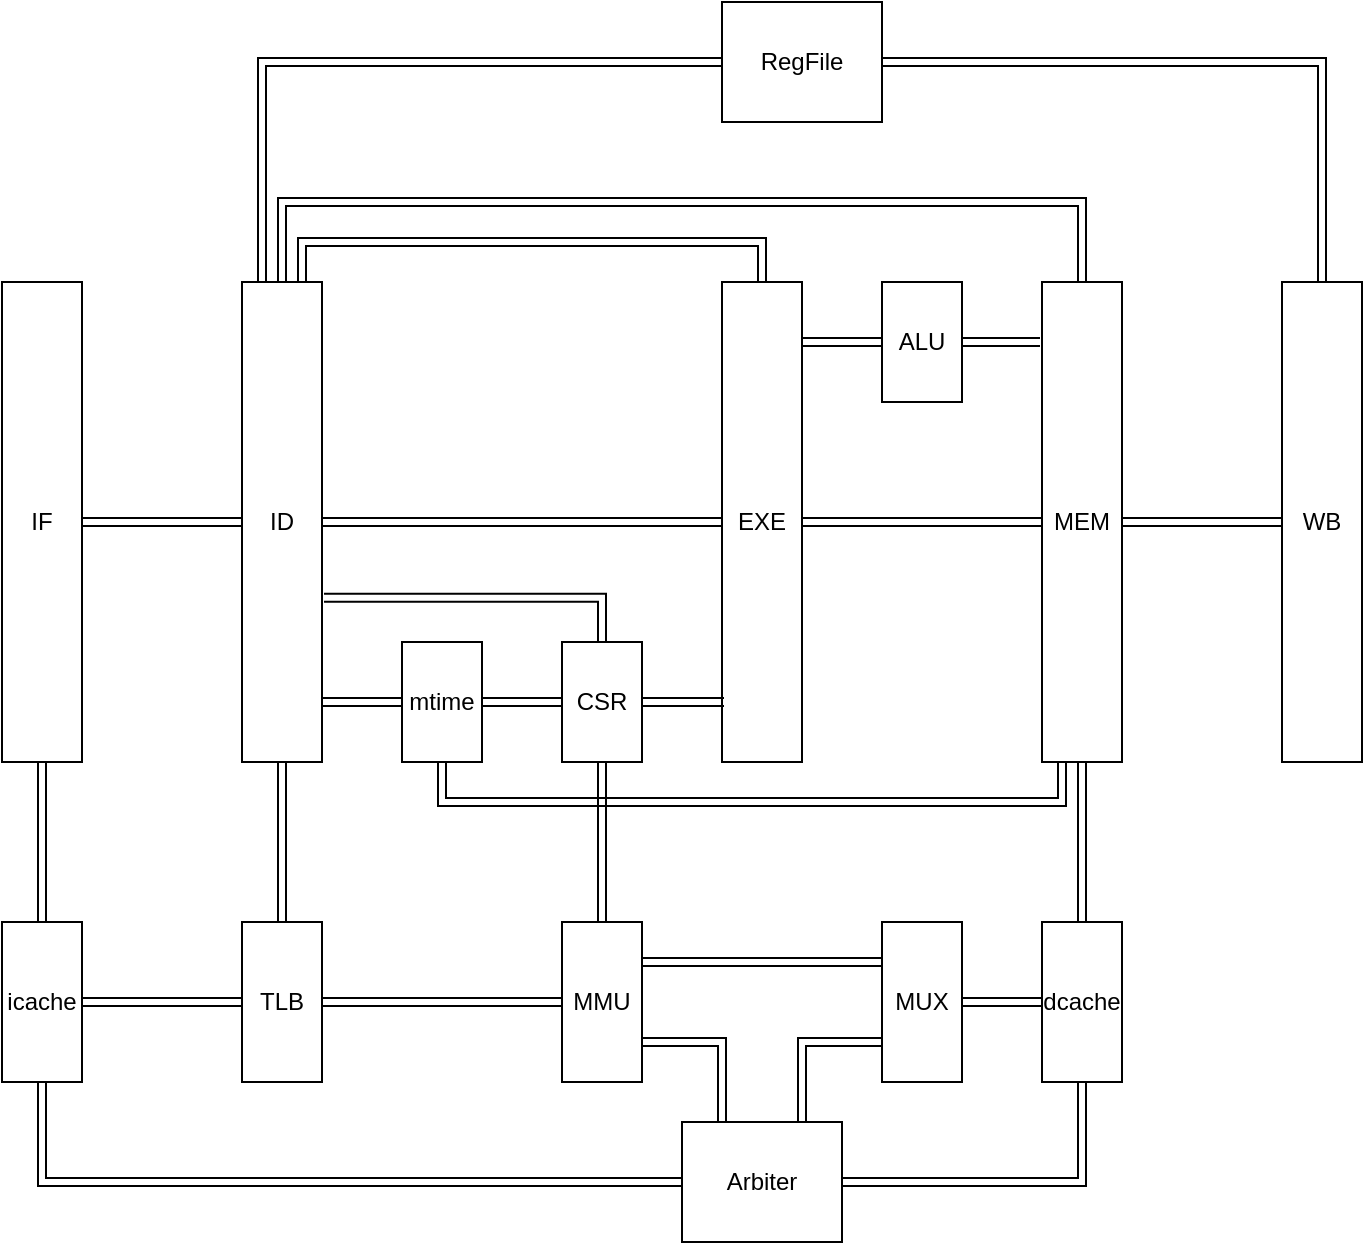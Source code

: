 <mxfile version="25.0.3">
  <diagram name="第 1 页" id="kZ_lGCDBvrPTmg1hUS8k">
    <mxGraphModel dx="1290" dy="530" grid="1" gridSize="10" guides="1" tooltips="1" connect="1" arrows="1" fold="1" page="1" pageScale="1" pageWidth="827" pageHeight="1169" math="0" shadow="0">
      <root>
        <mxCell id="0" />
        <mxCell id="1" parent="0" />
        <mxCell id="HDg64Gftz8jR9vgpQ7oH-32" style="edgeStyle=orthogonalEdgeStyle;rounded=0;orthogonalLoop=1;jettySize=auto;html=1;exitX=0.5;exitY=1;exitDx=0;exitDy=0;shape=link;" edge="1" parent="1" source="HDg64Gftz8jR9vgpQ7oH-1" target="HDg64Gftz8jR9vgpQ7oH-12">
          <mxGeometry relative="1" as="geometry" />
        </mxCell>
        <mxCell id="HDg64Gftz8jR9vgpQ7oH-44" style="edgeStyle=orthogonalEdgeStyle;rounded=0;orthogonalLoop=1;jettySize=auto;html=1;exitX=1;exitY=0.5;exitDx=0;exitDy=0;shape=link;" edge="1" parent="1" source="HDg64Gftz8jR9vgpQ7oH-1" target="HDg64Gftz8jR9vgpQ7oH-5">
          <mxGeometry relative="1" as="geometry" />
        </mxCell>
        <mxCell id="HDg64Gftz8jR9vgpQ7oH-1" value="ID" style="rounded=0;whiteSpace=wrap;html=1;" vertex="1" parent="1">
          <mxGeometry x="200" y="160" width="40" height="240" as="geometry" />
        </mxCell>
        <mxCell id="HDg64Gftz8jR9vgpQ7oH-31" style="edgeStyle=orthogonalEdgeStyle;rounded=0;orthogonalLoop=1;jettySize=auto;html=1;exitX=0.5;exitY=1;exitDx=0;exitDy=0;shape=link;" edge="1" parent="1" source="HDg64Gftz8jR9vgpQ7oH-4" target="HDg64Gftz8jR9vgpQ7oH-8">
          <mxGeometry relative="1" as="geometry" />
        </mxCell>
        <mxCell id="HDg64Gftz8jR9vgpQ7oH-43" style="edgeStyle=orthogonalEdgeStyle;rounded=0;orthogonalLoop=1;jettySize=auto;html=1;exitX=1;exitY=0.5;exitDx=0;exitDy=0;entryX=0;entryY=0.5;entryDx=0;entryDy=0;shape=link;" edge="1" parent="1" source="HDg64Gftz8jR9vgpQ7oH-4" target="HDg64Gftz8jR9vgpQ7oH-1">
          <mxGeometry relative="1" as="geometry" />
        </mxCell>
        <mxCell id="HDg64Gftz8jR9vgpQ7oH-4" value="IF" style="rounded=0;whiteSpace=wrap;html=1;" vertex="1" parent="1">
          <mxGeometry x="80" y="160" width="40" height="240" as="geometry" />
        </mxCell>
        <mxCell id="HDg64Gftz8jR9vgpQ7oH-45" style="edgeStyle=orthogonalEdgeStyle;rounded=0;orthogonalLoop=1;jettySize=auto;html=1;exitX=1;exitY=0.5;exitDx=0;exitDy=0;entryX=0;entryY=0.5;entryDx=0;entryDy=0;shape=link;" edge="1" parent="1" source="HDg64Gftz8jR9vgpQ7oH-5" target="HDg64Gftz8jR9vgpQ7oH-6">
          <mxGeometry relative="1" as="geometry" />
        </mxCell>
        <mxCell id="HDg64Gftz8jR9vgpQ7oH-55" style="edgeStyle=orthogonalEdgeStyle;rounded=0;orthogonalLoop=1;jettySize=auto;html=1;exitX=0.5;exitY=0;exitDx=0;exitDy=0;entryX=0.75;entryY=0;entryDx=0;entryDy=0;shape=link;" edge="1" parent="1" source="HDg64Gftz8jR9vgpQ7oH-5" target="HDg64Gftz8jR9vgpQ7oH-1">
          <mxGeometry relative="1" as="geometry" />
        </mxCell>
        <mxCell id="HDg64Gftz8jR9vgpQ7oH-5" value="EXE" style="rounded=0;whiteSpace=wrap;html=1;" vertex="1" parent="1">
          <mxGeometry x="440" y="160" width="40" height="240" as="geometry" />
        </mxCell>
        <mxCell id="HDg64Gftz8jR9vgpQ7oH-33" style="edgeStyle=orthogonalEdgeStyle;rounded=0;orthogonalLoop=1;jettySize=auto;html=1;exitX=0.5;exitY=1;exitDx=0;exitDy=0;entryX=0.5;entryY=0;entryDx=0;entryDy=0;shape=link;" edge="1" parent="1" source="HDg64Gftz8jR9vgpQ7oH-6" target="HDg64Gftz8jR9vgpQ7oH-13">
          <mxGeometry relative="1" as="geometry" />
        </mxCell>
        <mxCell id="HDg64Gftz8jR9vgpQ7oH-46" style="edgeStyle=orthogonalEdgeStyle;rounded=0;orthogonalLoop=1;jettySize=auto;html=1;exitX=1;exitY=0.5;exitDx=0;exitDy=0;entryX=0;entryY=0.5;entryDx=0;entryDy=0;shape=link;" edge="1" parent="1" source="HDg64Gftz8jR9vgpQ7oH-6" target="HDg64Gftz8jR9vgpQ7oH-7">
          <mxGeometry relative="1" as="geometry" />
        </mxCell>
        <mxCell id="HDg64Gftz8jR9vgpQ7oH-56" style="edgeStyle=orthogonalEdgeStyle;rounded=0;orthogonalLoop=1;jettySize=auto;html=1;exitX=0.5;exitY=0;exitDx=0;exitDy=0;entryX=0.5;entryY=0;entryDx=0;entryDy=0;shape=link;" edge="1" parent="1" source="HDg64Gftz8jR9vgpQ7oH-6" target="HDg64Gftz8jR9vgpQ7oH-1">
          <mxGeometry relative="1" as="geometry">
            <Array as="points">
              <mxPoint x="620" y="120" />
              <mxPoint x="220" y="120" />
            </Array>
          </mxGeometry>
        </mxCell>
        <mxCell id="HDg64Gftz8jR9vgpQ7oH-6" value="MEM" style="rounded=0;whiteSpace=wrap;html=1;" vertex="1" parent="1">
          <mxGeometry x="600" y="160" width="40" height="240" as="geometry" />
        </mxCell>
        <mxCell id="HDg64Gftz8jR9vgpQ7oH-57" style="edgeStyle=orthogonalEdgeStyle;rounded=0;orthogonalLoop=1;jettySize=auto;html=1;exitX=0.5;exitY=0;exitDx=0;exitDy=0;entryX=1;entryY=0.5;entryDx=0;entryDy=0;shape=link;" edge="1" parent="1" source="HDg64Gftz8jR9vgpQ7oH-7" target="HDg64Gftz8jR9vgpQ7oH-11">
          <mxGeometry relative="1" as="geometry" />
        </mxCell>
        <mxCell id="HDg64Gftz8jR9vgpQ7oH-7" value="WB" style="rounded=0;whiteSpace=wrap;html=1;" vertex="1" parent="1">
          <mxGeometry x="720" y="160" width="40" height="240" as="geometry" />
        </mxCell>
        <mxCell id="HDg64Gftz8jR9vgpQ7oH-23" style="edgeStyle=orthogonalEdgeStyle;rounded=0;orthogonalLoop=1;jettySize=auto;html=1;exitX=1;exitY=0.5;exitDx=0;exitDy=0;entryX=0;entryY=0.5;entryDx=0;entryDy=0;shape=link;" edge="1" parent="1" source="HDg64Gftz8jR9vgpQ7oH-8" target="HDg64Gftz8jR9vgpQ7oH-12">
          <mxGeometry relative="1" as="geometry" />
        </mxCell>
        <mxCell id="HDg64Gftz8jR9vgpQ7oH-25" style="edgeStyle=orthogonalEdgeStyle;rounded=0;orthogonalLoop=1;jettySize=auto;html=1;exitX=0.5;exitY=1;exitDx=0;exitDy=0;entryX=0;entryY=0.5;entryDx=0;entryDy=0;shape=link;" edge="1" parent="1" source="HDg64Gftz8jR9vgpQ7oH-8" target="HDg64Gftz8jR9vgpQ7oH-18">
          <mxGeometry relative="1" as="geometry" />
        </mxCell>
        <mxCell id="HDg64Gftz8jR9vgpQ7oH-8" value="icache" style="rounded=0;whiteSpace=wrap;html=1;" vertex="1" parent="1">
          <mxGeometry x="80" y="480" width="40" height="80" as="geometry" />
        </mxCell>
        <mxCell id="HDg64Gftz8jR9vgpQ7oH-35" style="edgeStyle=orthogonalEdgeStyle;rounded=0;orthogonalLoop=1;jettySize=auto;html=1;exitX=0.5;exitY=1;exitDx=0;exitDy=0;entryX=0.5;entryY=0;entryDx=0;entryDy=0;shape=link;" edge="1" parent="1" source="HDg64Gftz8jR9vgpQ7oH-9" target="HDg64Gftz8jR9vgpQ7oH-16">
          <mxGeometry relative="1" as="geometry" />
        </mxCell>
        <mxCell id="HDg64Gftz8jR9vgpQ7oH-9" value="CSR" style="rounded=0;whiteSpace=wrap;html=1;" vertex="1" parent="1">
          <mxGeometry x="360" y="340" width="40" height="60" as="geometry" />
        </mxCell>
        <mxCell id="HDg64Gftz8jR9vgpQ7oH-10" value="ALU" style="rounded=0;whiteSpace=wrap;html=1;" vertex="1" parent="1">
          <mxGeometry x="520" y="160" width="40" height="60" as="geometry" />
        </mxCell>
        <mxCell id="HDg64Gftz8jR9vgpQ7oH-58" style="edgeStyle=orthogonalEdgeStyle;rounded=0;orthogonalLoop=1;jettySize=auto;html=1;exitX=0;exitY=0.5;exitDx=0;exitDy=0;entryX=0.25;entryY=0;entryDx=0;entryDy=0;shape=link;" edge="1" parent="1" source="HDg64Gftz8jR9vgpQ7oH-11" target="HDg64Gftz8jR9vgpQ7oH-1">
          <mxGeometry relative="1" as="geometry" />
        </mxCell>
        <mxCell id="HDg64Gftz8jR9vgpQ7oH-11" value="&lt;div&gt;RegFile&lt;/div&gt;" style="rounded=0;whiteSpace=wrap;html=1;" vertex="1" parent="1">
          <mxGeometry x="440" y="20" width="80" height="60" as="geometry" />
        </mxCell>
        <mxCell id="HDg64Gftz8jR9vgpQ7oH-22" style="edgeStyle=orthogonalEdgeStyle;rounded=0;orthogonalLoop=1;jettySize=auto;html=1;exitX=1;exitY=0.5;exitDx=0;exitDy=0;entryX=0;entryY=0.5;entryDx=0;entryDy=0;shape=link;" edge="1" parent="1" source="HDg64Gftz8jR9vgpQ7oH-12" target="HDg64Gftz8jR9vgpQ7oH-16">
          <mxGeometry relative="1" as="geometry" />
        </mxCell>
        <mxCell id="HDg64Gftz8jR9vgpQ7oH-12" value="TLB" style="rounded=0;whiteSpace=wrap;html=1;" vertex="1" parent="1">
          <mxGeometry x="200" y="480" width="40" height="80" as="geometry" />
        </mxCell>
        <mxCell id="HDg64Gftz8jR9vgpQ7oH-26" style="edgeStyle=orthogonalEdgeStyle;rounded=0;orthogonalLoop=1;jettySize=auto;html=1;exitX=0.5;exitY=1;exitDx=0;exitDy=0;entryX=1;entryY=0.5;entryDx=0;entryDy=0;shape=link;" edge="1" parent="1" source="HDg64Gftz8jR9vgpQ7oH-13" target="HDg64Gftz8jR9vgpQ7oH-18">
          <mxGeometry relative="1" as="geometry" />
        </mxCell>
        <mxCell id="HDg64Gftz8jR9vgpQ7oH-13" value="dcache" style="rounded=0;whiteSpace=wrap;html=1;" vertex="1" parent="1">
          <mxGeometry x="600" y="480" width="40" height="80" as="geometry" />
        </mxCell>
        <mxCell id="HDg64Gftz8jR9vgpQ7oH-34" style="edgeStyle=orthogonalEdgeStyle;rounded=0;orthogonalLoop=1;jettySize=auto;html=1;exitX=0.5;exitY=1;exitDx=0;exitDy=0;entryX=0.25;entryY=1;entryDx=0;entryDy=0;shape=link;" edge="1" parent="1" source="HDg64Gftz8jR9vgpQ7oH-14" target="HDg64Gftz8jR9vgpQ7oH-6">
          <mxGeometry relative="1" as="geometry">
            <Array as="points">
              <mxPoint x="300" y="420" />
              <mxPoint x="610" y="420" />
            </Array>
          </mxGeometry>
        </mxCell>
        <mxCell id="HDg64Gftz8jR9vgpQ7oH-37" style="edgeStyle=orthogonalEdgeStyle;rounded=0;orthogonalLoop=1;jettySize=auto;html=1;exitX=1;exitY=0.5;exitDx=0;exitDy=0;entryX=0;entryY=0.5;entryDx=0;entryDy=0;shape=link;" edge="1" parent="1" source="HDg64Gftz8jR9vgpQ7oH-14" target="HDg64Gftz8jR9vgpQ7oH-9">
          <mxGeometry relative="1" as="geometry" />
        </mxCell>
        <mxCell id="HDg64Gftz8jR9vgpQ7oH-14" value="mtime" style="rounded=0;whiteSpace=wrap;html=1;" vertex="1" parent="1">
          <mxGeometry x="280" y="340" width="40" height="60" as="geometry" />
        </mxCell>
        <mxCell id="HDg64Gftz8jR9vgpQ7oH-19" style="rounded=0;orthogonalLoop=1;jettySize=auto;html=1;exitX=1;exitY=0.25;exitDx=0;exitDy=0;entryX=0;entryY=0.25;entryDx=0;entryDy=0;shape=link;" edge="1" parent="1" source="HDg64Gftz8jR9vgpQ7oH-16" target="HDg64Gftz8jR9vgpQ7oH-17">
          <mxGeometry relative="1" as="geometry" />
        </mxCell>
        <mxCell id="HDg64Gftz8jR9vgpQ7oH-20" style="edgeStyle=orthogonalEdgeStyle;rounded=0;orthogonalLoop=1;jettySize=auto;html=1;exitX=1;exitY=0.75;exitDx=0;exitDy=0;entryX=0.25;entryY=0;entryDx=0;entryDy=0;shape=link;" edge="1" parent="1" source="HDg64Gftz8jR9vgpQ7oH-16" target="HDg64Gftz8jR9vgpQ7oH-18">
          <mxGeometry relative="1" as="geometry" />
        </mxCell>
        <mxCell id="HDg64Gftz8jR9vgpQ7oH-16" value="MMU" style="rounded=0;whiteSpace=wrap;html=1;" vertex="1" parent="1">
          <mxGeometry x="360" y="480" width="40" height="80" as="geometry" />
        </mxCell>
        <mxCell id="HDg64Gftz8jR9vgpQ7oH-21" style="edgeStyle=orthogonalEdgeStyle;rounded=0;orthogonalLoop=1;jettySize=auto;html=1;exitX=0;exitY=0.75;exitDx=0;exitDy=0;entryX=0.75;entryY=0;entryDx=0;entryDy=0;shape=link;" edge="1" parent="1" source="HDg64Gftz8jR9vgpQ7oH-17" target="HDg64Gftz8jR9vgpQ7oH-18">
          <mxGeometry relative="1" as="geometry" />
        </mxCell>
        <mxCell id="HDg64Gftz8jR9vgpQ7oH-24" style="edgeStyle=orthogonalEdgeStyle;rounded=0;orthogonalLoop=1;jettySize=auto;html=1;exitX=1;exitY=0.5;exitDx=0;exitDy=0;entryX=0;entryY=0.5;entryDx=0;entryDy=0;shape=link;" edge="1" parent="1" source="HDg64Gftz8jR9vgpQ7oH-17" target="HDg64Gftz8jR9vgpQ7oH-13">
          <mxGeometry relative="1" as="geometry" />
        </mxCell>
        <mxCell id="HDg64Gftz8jR9vgpQ7oH-17" value="MUX" style="rounded=0;whiteSpace=wrap;html=1;" vertex="1" parent="1">
          <mxGeometry x="520" y="480" width="40" height="80" as="geometry" />
        </mxCell>
        <mxCell id="HDg64Gftz8jR9vgpQ7oH-18" value="Arbiter" style="rounded=0;whiteSpace=wrap;html=1;" vertex="1" parent="1">
          <mxGeometry x="420" y="580" width="80" height="60" as="geometry" />
        </mxCell>
        <mxCell id="HDg64Gftz8jR9vgpQ7oH-36" style="edgeStyle=orthogonalEdgeStyle;rounded=0;orthogonalLoop=1;jettySize=auto;html=1;exitX=0;exitY=0.5;exitDx=0;exitDy=0;entryX=1;entryY=0.875;entryDx=0;entryDy=0;entryPerimeter=0;shape=link;" edge="1" parent="1" source="HDg64Gftz8jR9vgpQ7oH-14" target="HDg64Gftz8jR9vgpQ7oH-1">
          <mxGeometry relative="1" as="geometry" />
        </mxCell>
        <mxCell id="HDg64Gftz8jR9vgpQ7oH-42" style="edgeStyle=orthogonalEdgeStyle;rounded=0;orthogonalLoop=1;jettySize=auto;html=1;exitX=1;exitY=0.5;exitDx=0;exitDy=0;entryX=0.025;entryY=0.875;entryDx=0;entryDy=0;entryPerimeter=0;shape=link;" edge="1" parent="1" source="HDg64Gftz8jR9vgpQ7oH-9" target="HDg64Gftz8jR9vgpQ7oH-5">
          <mxGeometry relative="1" as="geometry" />
        </mxCell>
        <mxCell id="HDg64Gftz8jR9vgpQ7oH-48" style="edgeStyle=orthogonalEdgeStyle;rounded=0;orthogonalLoop=1;jettySize=auto;html=1;exitX=0;exitY=0.5;exitDx=0;exitDy=0;entryX=1;entryY=0.125;entryDx=0;entryDy=0;entryPerimeter=0;shape=link;" edge="1" parent="1" source="HDg64Gftz8jR9vgpQ7oH-10" target="HDg64Gftz8jR9vgpQ7oH-5">
          <mxGeometry relative="1" as="geometry" />
        </mxCell>
        <mxCell id="HDg64Gftz8jR9vgpQ7oH-52" style="edgeStyle=orthogonalEdgeStyle;rounded=0;orthogonalLoop=1;jettySize=auto;html=1;exitX=1;exitY=0.5;exitDx=0;exitDy=0;entryX=-0.025;entryY=0.125;entryDx=0;entryDy=0;entryPerimeter=0;shape=link;" edge="1" parent="1" source="HDg64Gftz8jR9vgpQ7oH-10" target="HDg64Gftz8jR9vgpQ7oH-6">
          <mxGeometry relative="1" as="geometry" />
        </mxCell>
        <mxCell id="HDg64Gftz8jR9vgpQ7oH-61" style="edgeStyle=orthogonalEdgeStyle;rounded=0;orthogonalLoop=1;jettySize=auto;html=1;exitX=0.5;exitY=0;exitDx=0;exitDy=0;entryX=1.025;entryY=0.658;entryDx=0;entryDy=0;entryPerimeter=0;shape=link;" edge="1" parent="1" source="HDg64Gftz8jR9vgpQ7oH-9" target="HDg64Gftz8jR9vgpQ7oH-1">
          <mxGeometry relative="1" as="geometry" />
        </mxCell>
      </root>
    </mxGraphModel>
  </diagram>
</mxfile>
